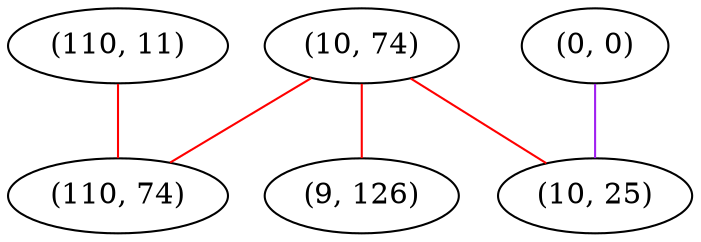 graph "" {
"(110, 11)";
"(0, 0)";
"(10, 74)";
"(10, 25)";
"(110, 74)";
"(9, 126)";
"(110, 11)" -- "(110, 74)"  [color=red, key=0, weight=1];
"(0, 0)" -- "(10, 25)"  [color=purple, key=0, weight=4];
"(10, 74)" -- "(110, 74)"  [color=red, key=0, weight=1];
"(10, 74)" -- "(9, 126)"  [color=red, key=0, weight=1];
"(10, 74)" -- "(10, 25)"  [color=red, key=0, weight=1];
}
